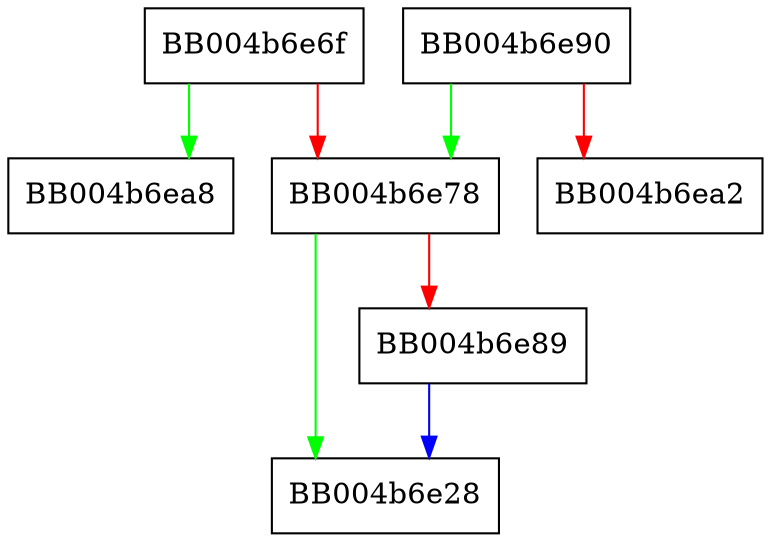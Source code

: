 digraph FUN_004b6e6f {
  node [shape="box"];
  graph [splines=ortho];
  BB004b6e6f -> BB004b6ea8 [color="green"];
  BB004b6e6f -> BB004b6e78 [color="red"];
  BB004b6e78 -> BB004b6e28 [color="green"];
  BB004b6e78 -> BB004b6e89 [color="red"];
  BB004b6e89 -> BB004b6e28 [color="blue"];
  BB004b6e90 -> BB004b6e78 [color="green"];
  BB004b6e90 -> BB004b6ea2 [color="red"];
}